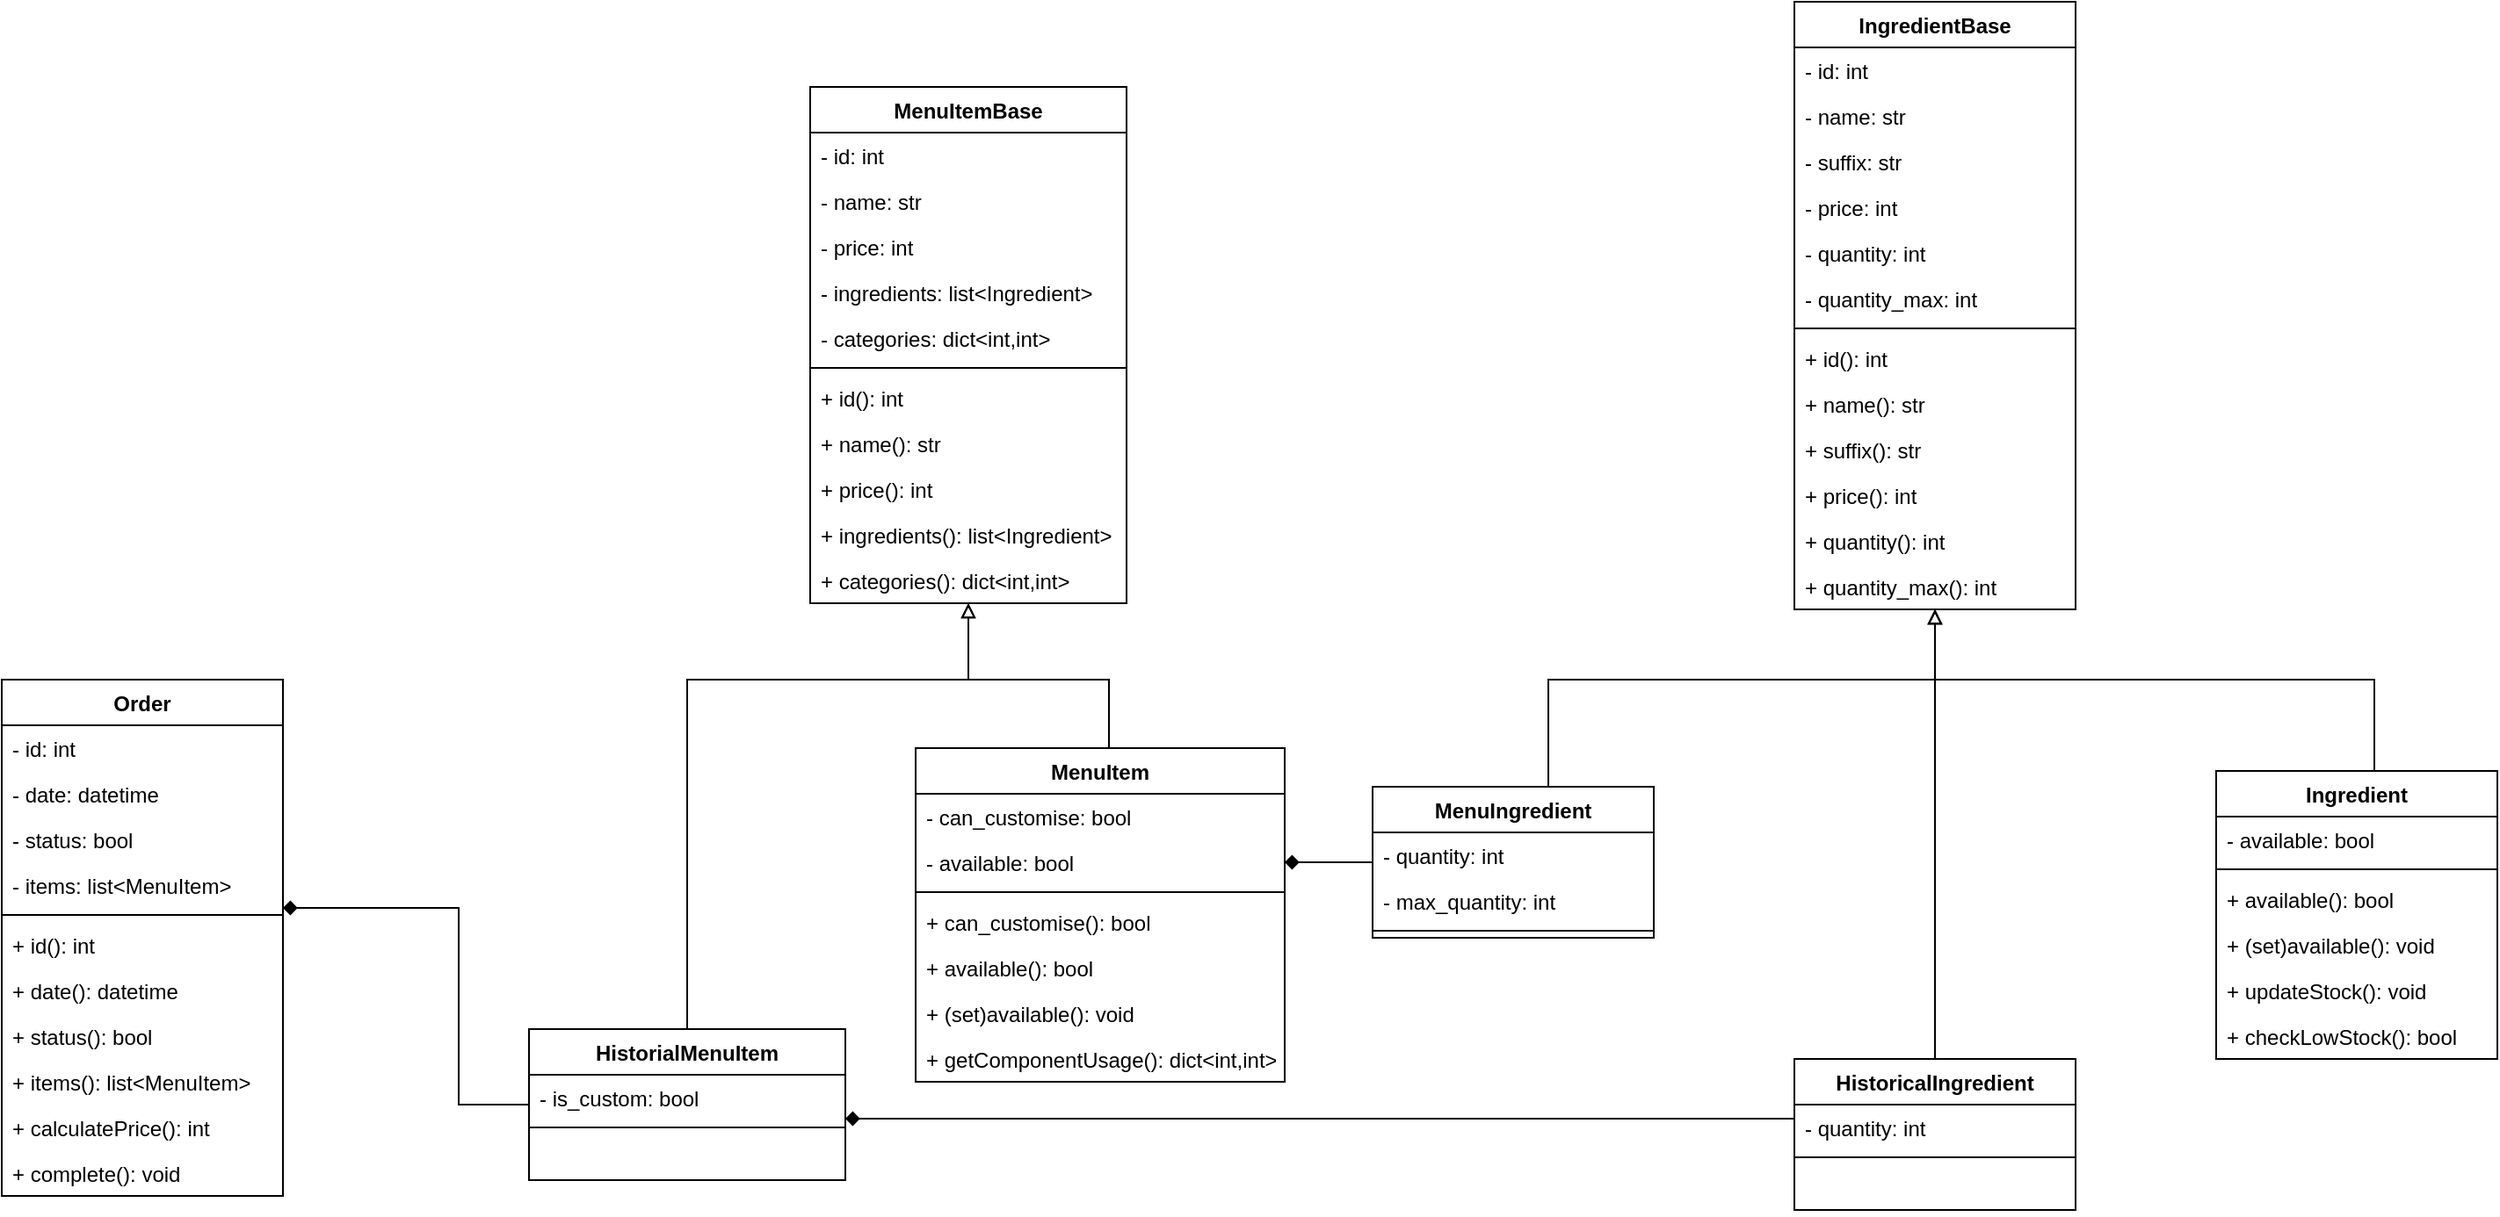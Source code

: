 <mxfile version="10.5.0"><diagram id="R5CO9NTkoaggzxSZSLam" name="Page-1"><mxGraphModel dx="2244" dy="1988" grid="1" gridSize="10" guides="1" tooltips="1" connect="1" arrows="1" fold="1" page="1" pageScale="1" pageWidth="850" pageHeight="1100" math="0" shadow="0"><root><mxCell id="0"/><mxCell id="1" parent="0"/><mxCell id="pzDrqrzyv5mnklr1Wu6k-149" style="edgeStyle=orthogonalEdgeStyle;rounded=0;orthogonalLoop=1;jettySize=auto;html=1;startArrow=diamond;startFill=1;endArrow=none;endFill=0;" parent="1" source="jo1ma1c6q6qeuSDBUXJ--1" target="pzDrqrzyv5mnklr1Wu6k-24" edge="1"><mxGeometry relative="1" as="geometry"><Array as="points"><mxPoint x="120" y="490"/><mxPoint x="120" y="602"/></Array></mxGeometry></mxCell><mxCell id="jo1ma1c6q6qeuSDBUXJ--1" value="Order" style="swimlane;fontStyle=1;align=center;verticalAlign=top;childLayout=stackLayout;horizontal=1;startSize=26;horizontalStack=0;resizeParent=1;resizeParentMax=0;resizeLast=0;collapsible=1;marginBottom=0;" parent="1" vertex="1"><mxGeometry x="-140" y="360" width="160" height="294" as="geometry"/></mxCell><mxCell id="jo1ma1c6q6qeuSDBUXJ--2" value="- id: int" style="text;strokeColor=none;fillColor=none;align=left;verticalAlign=top;spacingLeft=4;spacingRight=4;overflow=hidden;rotatable=0;points=[[0,0.5],[1,0.5]];portConstraint=eastwest;fontStyle=0" parent="jo1ma1c6q6qeuSDBUXJ--1" vertex="1"><mxGeometry y="26" width="160" height="26" as="geometry"/></mxCell><mxCell id="pzDrqrzyv5mnklr1Wu6k-3" value="- date: datetime" style="text;strokeColor=none;fillColor=none;align=left;verticalAlign=top;spacingLeft=4;spacingRight=4;overflow=hidden;rotatable=0;points=[[0,0.5],[1,0.5]];portConstraint=eastwest;fontStyle=0" parent="jo1ma1c6q6qeuSDBUXJ--1" vertex="1"><mxGeometry y="52" width="160" height="26" as="geometry"/></mxCell><mxCell id="pzDrqrzyv5mnklr1Wu6k-4" value="- status: bool" style="text;strokeColor=none;fillColor=none;align=left;verticalAlign=top;spacingLeft=4;spacingRight=4;overflow=hidden;rotatable=0;points=[[0,0.5],[1,0.5]];portConstraint=eastwest;fontStyle=0" parent="jo1ma1c6q6qeuSDBUXJ--1" vertex="1"><mxGeometry y="78" width="160" height="26" as="geometry"/></mxCell><mxCell id="pzDrqrzyv5mnklr1Wu6k-5" value="- items: list&lt;MenuItem&gt;" style="text;strokeColor=none;fillColor=none;align=left;verticalAlign=top;spacingLeft=4;spacingRight=4;overflow=hidden;rotatable=0;points=[[0,0.5],[1,0.5]];portConstraint=eastwest;fontStyle=0" parent="jo1ma1c6q6qeuSDBUXJ--1" vertex="1"><mxGeometry y="104" width="160" height="26" as="geometry"/></mxCell><mxCell id="jo1ma1c6q6qeuSDBUXJ--3" value="" style="line;strokeWidth=1;fillColor=none;align=left;verticalAlign=middle;spacingTop=-1;spacingLeft=3;spacingRight=3;rotatable=0;labelPosition=right;points=[];portConstraint=eastwest;fontStyle=0" parent="jo1ma1c6q6qeuSDBUXJ--1" vertex="1"><mxGeometry y="130" width="160" height="8" as="geometry"/></mxCell><mxCell id="jo1ma1c6q6qeuSDBUXJ--4" value="+ id(): int&#10;" style="text;strokeColor=none;fillColor=none;align=left;verticalAlign=top;spacingLeft=4;spacingRight=4;overflow=hidden;rotatable=0;points=[[0,0.5],[1,0.5]];portConstraint=eastwest;fontStyle=0" parent="jo1ma1c6q6qeuSDBUXJ--1" vertex="1"><mxGeometry y="138" width="160" height="26" as="geometry"/></mxCell><mxCell id="pzDrqrzyv5mnklr1Wu6k-6" value="+ date(): datetime&#10;" style="text;strokeColor=none;fillColor=none;align=left;verticalAlign=top;spacingLeft=4;spacingRight=4;overflow=hidden;rotatable=0;points=[[0,0.5],[1,0.5]];portConstraint=eastwest;fontStyle=0" parent="jo1ma1c6q6qeuSDBUXJ--1" vertex="1"><mxGeometry y="164" width="160" height="26" as="geometry"/></mxCell><mxCell id="pzDrqrzyv5mnklr1Wu6k-7" value="+ status(): bool&#10;" style="text;strokeColor=none;fillColor=none;align=left;verticalAlign=top;spacingLeft=4;spacingRight=4;overflow=hidden;rotatable=0;points=[[0,0.5],[1,0.5]];portConstraint=eastwest;fontStyle=0" parent="jo1ma1c6q6qeuSDBUXJ--1" vertex="1"><mxGeometry y="190" width="160" height="26" as="geometry"/></mxCell><mxCell id="pzDrqrzyv5mnklr1Wu6k-8" value="+ items(): list&lt;MenuItem&gt;&#10;" style="text;strokeColor=none;fillColor=none;align=left;verticalAlign=top;spacingLeft=4;spacingRight=4;overflow=hidden;rotatable=0;points=[[0,0.5],[1,0.5]];portConstraint=eastwest;fontStyle=0" parent="jo1ma1c6q6qeuSDBUXJ--1" vertex="1"><mxGeometry y="216" width="160" height="26" as="geometry"/></mxCell><mxCell id="pzDrqrzyv5mnklr1Wu6k-10" value="+ calculatePrice(): int&#10;" style="text;strokeColor=none;fillColor=none;align=left;verticalAlign=top;spacingLeft=4;spacingRight=4;overflow=hidden;rotatable=0;points=[[0,0.5],[1,0.5]];portConstraint=eastwest;fontStyle=0" parent="jo1ma1c6q6qeuSDBUXJ--1" vertex="1"><mxGeometry y="242" width="160" height="26" as="geometry"/></mxCell><mxCell id="pzDrqrzyv5mnklr1Wu6k-9" value="+ complete(): void&#10;" style="text;strokeColor=none;fillColor=none;align=left;verticalAlign=top;spacingLeft=4;spacingRight=4;overflow=hidden;rotatable=0;points=[[0,0.5],[1,0.5]];portConstraint=eastwest;fontStyle=0" parent="jo1ma1c6q6qeuSDBUXJ--1" vertex="1"><mxGeometry y="268" width="160" height="26" as="geometry"/></mxCell><mxCell id="pzDrqrzyv5mnklr1Wu6k-11" value="MenuItemBase" style="swimlane;fontStyle=1;align=center;verticalAlign=top;childLayout=stackLayout;horizontal=1;startSize=26;horizontalStack=0;resizeParent=1;resizeParentMax=0;resizeLast=0;collapsible=1;marginBottom=0;" parent="1" vertex="1"><mxGeometry x="320" y="22.5" width="180" height="294" as="geometry"/></mxCell><mxCell id="pzDrqrzyv5mnklr1Wu6k-12" value="- id: int" style="text;strokeColor=none;fillColor=none;align=left;verticalAlign=top;spacingLeft=4;spacingRight=4;overflow=hidden;rotatable=0;points=[[0,0.5],[1,0.5]];portConstraint=eastwest;fontStyle=0" parent="pzDrqrzyv5mnklr1Wu6k-11" vertex="1"><mxGeometry y="26" width="180" height="26" as="geometry"/></mxCell><mxCell id="pzDrqrzyv5mnklr1Wu6k-13" value="- name: str" style="text;strokeColor=none;fillColor=none;align=left;verticalAlign=top;spacingLeft=4;spacingRight=4;overflow=hidden;rotatable=0;points=[[0,0.5],[1,0.5]];portConstraint=eastwest;fontStyle=0" parent="pzDrqrzyv5mnklr1Wu6k-11" vertex="1"><mxGeometry y="52" width="180" height="26" as="geometry"/></mxCell><mxCell id="pzDrqrzyv5mnklr1Wu6k-47" value="- price: int" style="text;strokeColor=none;fillColor=none;align=left;verticalAlign=top;spacingLeft=4;spacingRight=4;overflow=hidden;rotatable=0;points=[[0,0.5],[1,0.5]];portConstraint=eastwest;fontStyle=0" parent="pzDrqrzyv5mnklr1Wu6k-11" vertex="1"><mxGeometry y="78" width="180" height="26" as="geometry"/></mxCell><mxCell id="pzDrqrzyv5mnklr1Wu6k-23" value="- ingredients: list&lt;Ingredient&gt;" style="text;strokeColor=none;fillColor=none;align=left;verticalAlign=top;spacingLeft=4;spacingRight=4;overflow=hidden;rotatable=0;points=[[0,0.5],[1,0.5]];portConstraint=eastwest;fontStyle=0" parent="pzDrqrzyv5mnklr1Wu6k-11" vertex="1"><mxGeometry y="104" width="180" height="26" as="geometry"/></mxCell><mxCell id="pzDrqrzyv5mnklr1Wu6k-48" value="- categories: dict&lt;int,int&gt;" style="text;strokeColor=none;fillColor=none;align=left;verticalAlign=top;spacingLeft=4;spacingRight=4;overflow=hidden;rotatable=0;points=[[0,0.5],[1,0.5]];portConstraint=eastwest;fontStyle=0" parent="pzDrqrzyv5mnklr1Wu6k-11" vertex="1"><mxGeometry y="130" width="180" height="26" as="geometry"/></mxCell><mxCell id="pzDrqrzyv5mnklr1Wu6k-16" value="" style="line;strokeWidth=1;fillColor=none;align=left;verticalAlign=middle;spacingTop=-1;spacingLeft=3;spacingRight=3;rotatable=0;labelPosition=right;points=[];portConstraint=eastwest;fontStyle=0" parent="pzDrqrzyv5mnklr1Wu6k-11" vertex="1"><mxGeometry y="156" width="180" height="8" as="geometry"/></mxCell><mxCell id="pzDrqrzyv5mnklr1Wu6k-17" value="+ id(): int&#10;" style="text;strokeColor=none;fillColor=none;align=left;verticalAlign=top;spacingLeft=4;spacingRight=4;overflow=hidden;rotatable=0;points=[[0,0.5],[1,0.5]];portConstraint=eastwest;fontStyle=0" parent="pzDrqrzyv5mnklr1Wu6k-11" vertex="1"><mxGeometry y="164" width="180" height="26" as="geometry"/></mxCell><mxCell id="pzDrqrzyv5mnklr1Wu6k-18" value="+ name(): str&#10;" style="text;strokeColor=none;fillColor=none;align=left;verticalAlign=top;spacingLeft=4;spacingRight=4;overflow=hidden;rotatable=0;points=[[0,0.5],[1,0.5]];portConstraint=eastwest;fontStyle=0" parent="pzDrqrzyv5mnklr1Wu6k-11" vertex="1"><mxGeometry y="190" width="180" height="26" as="geometry"/></mxCell><mxCell id="pzDrqrzyv5mnklr1Wu6k-52" value="+ price(): int&#10;" style="text;strokeColor=none;fillColor=none;align=left;verticalAlign=top;spacingLeft=4;spacingRight=4;overflow=hidden;rotatable=0;points=[[0,0.5],[1,0.5]];portConstraint=eastwest;fontStyle=0" parent="pzDrqrzyv5mnklr1Wu6k-11" vertex="1"><mxGeometry y="216" width="180" height="26" as="geometry"/></mxCell><mxCell id="pzDrqrzyv5mnklr1Wu6k-51" value="+ ingredients(): list&lt;Ingredient&gt;&#10;" style="text;strokeColor=none;fillColor=none;align=left;verticalAlign=top;spacingLeft=4;spacingRight=4;overflow=hidden;rotatable=0;points=[[0,0.5],[1,0.5]];portConstraint=eastwest;fontStyle=0" parent="pzDrqrzyv5mnklr1Wu6k-11" vertex="1"><mxGeometry y="242" width="180" height="26" as="geometry"/></mxCell><mxCell id="pzDrqrzyv5mnklr1Wu6k-22" value="+ categories(): dict&lt;int,int&gt;&#10;" style="text;strokeColor=none;fillColor=none;align=left;verticalAlign=top;spacingLeft=4;spacingRight=4;overflow=hidden;rotatable=0;points=[[0,0.5],[1,0.5]];portConstraint=eastwest;fontStyle=0" parent="pzDrqrzyv5mnklr1Wu6k-11" vertex="1"><mxGeometry y="268" width="180" height="26" as="geometry"/></mxCell><mxCell id="pzDrqrzyv5mnklr1Wu6k-130" style="edgeStyle=orthogonalEdgeStyle;rounded=0;orthogonalLoop=1;jettySize=auto;html=1;startArrow=none;startFill=0;endArrow=block;endFill=0;" parent="1" source="pzDrqrzyv5mnklr1Wu6k-24" target="pzDrqrzyv5mnklr1Wu6k-11" edge="1"><mxGeometry relative="1" as="geometry"><Array as="points"><mxPoint x="250" y="360"/><mxPoint x="410" y="360"/></Array></mxGeometry></mxCell><mxCell id="pzDrqrzyv5mnklr1Wu6k-53" value="IngredientBase" style="swimlane;fontStyle=1;align=center;verticalAlign=top;childLayout=stackLayout;horizontal=1;startSize=26;horizontalStack=0;resizeParent=1;resizeParentMax=0;resizeLast=0;collapsible=1;marginBottom=0;" parent="1" vertex="1"><mxGeometry x="880" y="-26" width="160" height="346" as="geometry"/></mxCell><mxCell id="pzDrqrzyv5mnklr1Wu6k-54" value="- id: int" style="text;strokeColor=none;fillColor=none;align=left;verticalAlign=top;spacingLeft=4;spacingRight=4;overflow=hidden;rotatable=0;points=[[0,0.5],[1,0.5]];portConstraint=eastwest;fontStyle=0" parent="pzDrqrzyv5mnklr1Wu6k-53" vertex="1"><mxGeometry y="26" width="160" height="26" as="geometry"/></mxCell><mxCell id="pzDrqrzyv5mnklr1Wu6k-56" value="- name: str" style="text;strokeColor=none;fillColor=none;align=left;verticalAlign=top;spacingLeft=4;spacingRight=4;overflow=hidden;rotatable=0;points=[[0,0.5],[1,0.5]];portConstraint=eastwest;fontStyle=0" parent="pzDrqrzyv5mnklr1Wu6k-53" vertex="1"><mxGeometry y="52" width="160" height="26" as="geometry"/></mxCell><mxCell id="pzDrqrzyv5mnklr1Wu6k-57" value="- suffix: str" style="text;strokeColor=none;fillColor=none;align=left;verticalAlign=top;spacingLeft=4;spacingRight=4;overflow=hidden;rotatable=0;points=[[0,0.5],[1,0.5]];portConstraint=eastwest;fontStyle=0" parent="pzDrqrzyv5mnklr1Wu6k-53" vertex="1"><mxGeometry y="78" width="160" height="26" as="geometry"/></mxCell><mxCell id="Fae8V0RaoYKOvAbTz8qA-1" value="- price: int" style="text;strokeColor=none;fillColor=none;align=left;verticalAlign=top;spacingLeft=4;spacingRight=4;overflow=hidden;rotatable=0;points=[[0,0.5],[1,0.5]];portConstraint=eastwest;fontStyle=0" vertex="1" parent="pzDrqrzyv5mnklr1Wu6k-53"><mxGeometry y="104" width="160" height="26" as="geometry"/></mxCell><mxCell id="pzDrqrzyv5mnklr1Wu6k-65" value="- quantity: int" style="text;strokeColor=none;fillColor=none;align=left;verticalAlign=top;spacingLeft=4;spacingRight=4;overflow=hidden;rotatable=0;points=[[0,0.5],[1,0.5]];portConstraint=eastwest;fontStyle=0" parent="pzDrqrzyv5mnklr1Wu6k-53" vertex="1"><mxGeometry y="130" width="160" height="26" as="geometry"/></mxCell><mxCell id="pzDrqrzyv5mnklr1Wu6k-66" value="- quantity_max: int" style="text;strokeColor=none;fillColor=none;align=left;verticalAlign=top;spacingLeft=4;spacingRight=4;overflow=hidden;rotatable=0;points=[[0,0.5],[1,0.5]];portConstraint=eastwest;fontStyle=0" parent="pzDrqrzyv5mnklr1Wu6k-53" vertex="1"><mxGeometry y="156" width="160" height="26" as="geometry"/></mxCell><mxCell id="pzDrqrzyv5mnklr1Wu6k-58" value="" style="line;strokeWidth=1;fillColor=none;align=left;verticalAlign=middle;spacingTop=-1;spacingLeft=3;spacingRight=3;rotatable=0;labelPosition=right;points=[];portConstraint=eastwest;fontStyle=0" parent="pzDrqrzyv5mnklr1Wu6k-53" vertex="1"><mxGeometry y="182" width="160" height="8" as="geometry"/></mxCell><mxCell id="pzDrqrzyv5mnklr1Wu6k-59" value="+ id(): int&#10;" style="text;strokeColor=none;fillColor=none;align=left;verticalAlign=top;spacingLeft=4;spacingRight=4;overflow=hidden;rotatable=0;points=[[0,0.5],[1,0.5]];portConstraint=eastwest;fontStyle=0" parent="pzDrqrzyv5mnklr1Wu6k-53" vertex="1"><mxGeometry y="190" width="160" height="26" as="geometry"/></mxCell><mxCell id="pzDrqrzyv5mnklr1Wu6k-61" value="+ name(): str&#10;" style="text;strokeColor=none;fillColor=none;align=left;verticalAlign=top;spacingLeft=4;spacingRight=4;overflow=hidden;rotatable=0;points=[[0,0.5],[1,0.5]];portConstraint=eastwest;fontStyle=0" parent="pzDrqrzyv5mnklr1Wu6k-53" vertex="1"><mxGeometry y="216" width="160" height="26" as="geometry"/></mxCell><mxCell id="pzDrqrzyv5mnklr1Wu6k-67" value="+ suffix(): str&#10;" style="text;strokeColor=none;fillColor=none;align=left;verticalAlign=top;spacingLeft=4;spacingRight=4;overflow=hidden;rotatable=0;points=[[0,0.5],[1,0.5]];portConstraint=eastwest;fontStyle=0" parent="pzDrqrzyv5mnklr1Wu6k-53" vertex="1"><mxGeometry y="242" width="160" height="26" as="geometry"/></mxCell><mxCell id="Fae8V0RaoYKOvAbTz8qA-2" value="+ price(): int&#10;" style="text;strokeColor=none;fillColor=none;align=left;verticalAlign=top;spacingLeft=4;spacingRight=4;overflow=hidden;rotatable=0;points=[[0,0.5],[1,0.5]];portConstraint=eastwest;fontStyle=0" vertex="1" parent="pzDrqrzyv5mnklr1Wu6k-53"><mxGeometry y="268" width="160" height="26" as="geometry"/></mxCell><mxCell id="pzDrqrzyv5mnklr1Wu6k-68" value="+ quantity(): int&#10;" style="text;strokeColor=none;fillColor=none;align=left;verticalAlign=top;spacingLeft=4;spacingRight=4;overflow=hidden;rotatable=0;points=[[0,0.5],[1,0.5]];portConstraint=eastwest;fontStyle=0" parent="pzDrqrzyv5mnklr1Wu6k-53" vertex="1"><mxGeometry y="294" width="160" height="26" as="geometry"/></mxCell><mxCell id="pzDrqrzyv5mnklr1Wu6k-148" value="+ quantity_max(): int&#10;" style="text;strokeColor=none;fillColor=none;align=left;verticalAlign=top;spacingLeft=4;spacingRight=4;overflow=hidden;rotatable=0;points=[[0,0.5],[1,0.5]];portConstraint=eastwest;fontStyle=0" parent="pzDrqrzyv5mnklr1Wu6k-53" vertex="1"><mxGeometry y="320" width="160" height="26" as="geometry"/></mxCell><mxCell id="pzDrqrzyv5mnklr1Wu6k-127" style="edgeStyle=orthogonalEdgeStyle;rounded=0;orthogonalLoop=1;jettySize=auto;html=1;startArrow=none;startFill=0;endArrow=block;endFill=0;" parent="1" source="pzDrqrzyv5mnklr1Wu6k-70" target="pzDrqrzyv5mnklr1Wu6k-53" edge="1"><mxGeometry relative="1" as="geometry"><Array as="points"><mxPoint x="960" y="450"/><mxPoint x="960" y="450"/></Array></mxGeometry></mxCell><mxCell id="pzDrqrzyv5mnklr1Wu6k-70" value="HistoricalIngredient" style="swimlane;fontStyle=1;align=center;verticalAlign=top;childLayout=stackLayout;horizontal=1;startSize=26;horizontalStack=0;resizeParent=1;resizeParentMax=0;resizeLast=0;collapsible=1;marginBottom=0;" parent="1" vertex="1"><mxGeometry x="880" y="576" width="160" height="86" as="geometry"/></mxCell><mxCell id="pzDrqrzyv5mnklr1Wu6k-141" value="- quantity: int" style="text;strokeColor=none;fillColor=none;align=left;verticalAlign=top;spacingLeft=4;spacingRight=4;overflow=hidden;rotatable=0;points=[[0,0.5],[1,0.5]];portConstraint=eastwest;fontStyle=0" parent="pzDrqrzyv5mnklr1Wu6k-70" vertex="1"><mxGeometry y="26" width="160" height="26" as="geometry"/></mxCell><mxCell id="pzDrqrzyv5mnklr1Wu6k-76" value="" style="line;strokeWidth=1;fillColor=none;align=left;verticalAlign=middle;spacingTop=-1;spacingLeft=3;spacingRight=3;rotatable=0;labelPosition=right;points=[];portConstraint=eastwest;fontStyle=0" parent="pzDrqrzyv5mnklr1Wu6k-70" vertex="1"><mxGeometry y="52" width="160" height="8" as="geometry"/></mxCell><mxCell id="pzDrqrzyv5mnklr1Wu6k-81" value="&#10;&#10;" style="text;strokeColor=none;fillColor=none;align=left;verticalAlign=top;spacingLeft=4;spacingRight=4;overflow=hidden;rotatable=0;points=[[0,0.5],[1,0.5]];portConstraint=eastwest;fontStyle=0" parent="pzDrqrzyv5mnklr1Wu6k-70" vertex="1"><mxGeometry y="60" width="160" height="26" as="geometry"/></mxCell><mxCell id="pzDrqrzyv5mnklr1Wu6k-128" style="edgeStyle=orthogonalEdgeStyle;rounded=0;orthogonalLoop=1;jettySize=auto;html=1;startArrow=none;startFill=0;endArrow=block;endFill=0;" parent="1" source="pzDrqrzyv5mnklr1Wu6k-83" target="pzDrqrzyv5mnklr1Wu6k-53" edge="1"><mxGeometry relative="1" as="geometry"><Array as="points"><mxPoint x="1210" y="360"/><mxPoint x="960" y="360"/></Array></mxGeometry></mxCell><mxCell id="pzDrqrzyv5mnklr1Wu6k-83" value="Ingredient" style="swimlane;fontStyle=1;align=center;verticalAlign=top;childLayout=stackLayout;horizontal=1;startSize=26;horizontalStack=0;resizeParent=1;resizeParentMax=0;resizeLast=0;collapsible=1;marginBottom=0;" parent="1" vertex="1"><mxGeometry x="1120" y="412" width="160" height="164" as="geometry"/></mxCell><mxCell id="Fae8V0RaoYKOvAbTz8qA-3" value="- available: bool" style="text;strokeColor=none;fillColor=none;align=left;verticalAlign=top;spacingLeft=4;spacingRight=4;overflow=hidden;rotatable=0;points=[[0,0.5],[1,0.5]];portConstraint=eastwest;fontStyle=0" vertex="1" parent="pzDrqrzyv5mnklr1Wu6k-83"><mxGeometry y="26" width="160" height="26" as="geometry"/></mxCell><mxCell id="pzDrqrzyv5mnklr1Wu6k-89" value="" style="line;strokeWidth=1;fillColor=none;align=left;verticalAlign=middle;spacingTop=-1;spacingLeft=3;spacingRight=3;rotatable=0;labelPosition=right;points=[];portConstraint=eastwest;fontStyle=0" parent="pzDrqrzyv5mnklr1Wu6k-83" vertex="1"><mxGeometry y="52" width="160" height="8" as="geometry"/></mxCell><mxCell id="pzDrqrzyv5mnklr1Wu6k-90" value="+ available(): bool&#10;" style="text;strokeColor=none;fillColor=none;align=left;verticalAlign=top;spacingLeft=4;spacingRight=4;overflow=hidden;rotatable=0;points=[[0,0.5],[1,0.5]];portConstraint=eastwest;fontStyle=0" parent="pzDrqrzyv5mnklr1Wu6k-83" vertex="1"><mxGeometry y="60" width="160" height="26" as="geometry"/></mxCell><mxCell id="Fae8V0RaoYKOvAbTz8qA-4" value="+ (set)available(): void&#10;" style="text;strokeColor=none;fillColor=none;align=left;verticalAlign=top;spacingLeft=4;spacingRight=4;overflow=hidden;rotatable=0;points=[[0,0.5],[1,0.5]];portConstraint=eastwest;fontStyle=0" vertex="1" parent="pzDrqrzyv5mnklr1Wu6k-83"><mxGeometry y="86" width="160" height="26" as="geometry"/></mxCell><mxCell id="pzDrqrzyv5mnklr1Wu6k-101" value="+ updateStock(): void&#10;" style="text;strokeColor=none;fillColor=none;align=left;verticalAlign=top;spacingLeft=4;spacingRight=4;overflow=hidden;rotatable=0;points=[[0,0.5],[1,0.5]];portConstraint=eastwest;fontStyle=0" parent="pzDrqrzyv5mnklr1Wu6k-83" vertex="1"><mxGeometry y="112" width="160" height="26" as="geometry"/></mxCell><mxCell id="pzDrqrzyv5mnklr1Wu6k-92" value="+ checkLowStock(): bool&#10;" style="text;strokeColor=none;fillColor=none;align=left;verticalAlign=top;spacingLeft=4;spacingRight=4;overflow=hidden;rotatable=0;points=[[0,0.5],[1,0.5]];portConstraint=eastwest;fontStyle=0" parent="pzDrqrzyv5mnklr1Wu6k-83" vertex="1"><mxGeometry y="138" width="160" height="26" as="geometry"/></mxCell><mxCell id="pzDrqrzyv5mnklr1Wu6k-131" style="edgeStyle=orthogonalEdgeStyle;rounded=0;orthogonalLoop=1;jettySize=auto;html=1;startArrow=none;startFill=0;endArrow=block;endFill=0;" parent="1" source="pzDrqrzyv5mnklr1Wu6k-95" target="pzDrqrzyv5mnklr1Wu6k-11" edge="1"><mxGeometry relative="1" as="geometry"><Array as="points"><mxPoint x="490" y="360"/><mxPoint x="410" y="360"/></Array></mxGeometry></mxCell><mxCell id="pzDrqrzyv5mnklr1Wu6k-95" value="MenuItem" style="swimlane;fontStyle=1;align=center;verticalAlign=top;childLayout=stackLayout;horizontal=1;startSize=26;horizontalStack=0;resizeParent=1;resizeParentMax=0;resizeLast=0;collapsible=1;marginBottom=0;" parent="1" vertex="1"><mxGeometry x="380" y="399" width="210" height="190" as="geometry"/></mxCell><mxCell id="pzDrqrzyv5mnklr1Wu6k-96" value="- can_customise: bool" style="text;strokeColor=none;fillColor=none;align=left;verticalAlign=top;spacingLeft=4;spacingRight=4;overflow=hidden;rotatable=0;points=[[0,0.5],[1,0.5]];portConstraint=eastwest;fontStyle=0" parent="pzDrqrzyv5mnklr1Wu6k-95" vertex="1"><mxGeometry y="26" width="210" height="26" as="geometry"/></mxCell><mxCell id="pzDrqrzyv5mnklr1Wu6k-46" value="- available: bool" style="text;strokeColor=none;fillColor=none;align=left;verticalAlign=top;spacingLeft=4;spacingRight=4;overflow=hidden;rotatable=0;points=[[0,0.5],[1,0.5]];portConstraint=eastwest;fontStyle=0" parent="pzDrqrzyv5mnklr1Wu6k-95" vertex="1"><mxGeometry y="52" width="210" height="26" as="geometry"/></mxCell><mxCell id="pzDrqrzyv5mnklr1Wu6k-97" value="" style="line;strokeWidth=1;fillColor=none;align=left;verticalAlign=middle;spacingTop=-1;spacingLeft=3;spacingRight=3;rotatable=0;labelPosition=right;points=[];portConstraint=eastwest;fontStyle=0" parent="pzDrqrzyv5mnklr1Wu6k-95" vertex="1"><mxGeometry y="78" width="210" height="8" as="geometry"/></mxCell><mxCell id="pzDrqrzyv5mnklr1Wu6k-118" value="+ can_customise(): bool&#10;" style="text;strokeColor=none;fillColor=none;align=left;verticalAlign=top;spacingLeft=4;spacingRight=4;overflow=hidden;rotatable=0;points=[[0,0.5],[1,0.5]];portConstraint=eastwest;fontStyle=0" parent="pzDrqrzyv5mnklr1Wu6k-95" vertex="1"><mxGeometry y="86" width="210" height="26" as="geometry"/></mxCell><mxCell id="pzDrqrzyv5mnklr1Wu6k-50" value="+ available(): bool&#10;" style="text;strokeColor=none;fillColor=none;align=left;verticalAlign=top;spacingLeft=4;spacingRight=4;overflow=hidden;rotatable=0;points=[[0,0.5],[1,0.5]];portConstraint=eastwest;fontStyle=0" parent="pzDrqrzyv5mnklr1Wu6k-95" vertex="1"><mxGeometry y="112" width="210" height="26" as="geometry"/></mxCell><mxCell id="Fae8V0RaoYKOvAbTz8qA-6" value="+ (set)available(): void&#10;" style="text;strokeColor=none;fillColor=none;align=left;verticalAlign=top;spacingLeft=4;spacingRight=4;overflow=hidden;rotatable=0;points=[[0,0.5],[1,0.5]];portConstraint=eastwest;fontStyle=0" vertex="1" parent="pzDrqrzyv5mnklr1Wu6k-95"><mxGeometry y="138" width="210" height="26" as="geometry"/></mxCell><mxCell id="Fae8V0RaoYKOvAbTz8qA-5" value="+ getComponentUsage(): dict&lt;int,int&gt;&#10;" style="text;strokeColor=none;fillColor=none;align=left;verticalAlign=top;spacingLeft=4;spacingRight=4;overflow=hidden;rotatable=0;points=[[0,0.5],[1,0.5]];portConstraint=eastwest;fontStyle=0" vertex="1" parent="pzDrqrzyv5mnklr1Wu6k-95"><mxGeometry y="164" width="210" height="26" as="geometry"/></mxCell><mxCell id="pzDrqrzyv5mnklr1Wu6k-126" style="edgeStyle=orthogonalEdgeStyle;rounded=0;orthogonalLoop=1;jettySize=auto;html=1;exitX=0.5;exitY=0;exitDx=0;exitDy=0;startArrow=none;startFill=0;endArrow=block;endFill=0;" parent="1" source="pzDrqrzyv5mnklr1Wu6k-108" target="pzDrqrzyv5mnklr1Wu6k-53" edge="1"><mxGeometry relative="1" as="geometry"><Array as="points"><mxPoint x="740" y="360"/><mxPoint x="960" y="360"/></Array></mxGeometry></mxCell><mxCell id="pzDrqrzyv5mnklr1Wu6k-108" value="MenuIngredient" style="swimlane;fontStyle=1;align=center;verticalAlign=top;childLayout=stackLayout;horizontal=1;startSize=26;horizontalStack=0;resizeParent=1;resizeParentMax=0;resizeLast=0;collapsible=1;marginBottom=0;" parent="1" vertex="1"><mxGeometry x="640" y="421" width="160" height="86" as="geometry"/></mxCell><mxCell id="pzDrqrzyv5mnklr1Wu6k-140" value="- quantity: int" style="text;strokeColor=none;fillColor=none;align=left;verticalAlign=top;spacingLeft=4;spacingRight=4;overflow=hidden;rotatable=0;points=[[0,0.5],[1,0.5]];portConstraint=eastwest;fontStyle=0" parent="pzDrqrzyv5mnklr1Wu6k-108" vertex="1"><mxGeometry y="26" width="160" height="26" as="geometry"/></mxCell><mxCell id="pzDrqrzyv5mnklr1Wu6k-139" value="- max_quantity: int" style="text;strokeColor=none;fillColor=none;align=left;verticalAlign=top;spacingLeft=4;spacingRight=4;overflow=hidden;rotatable=0;points=[[0,0.5],[1,0.5]];portConstraint=eastwest;fontStyle=0" parent="pzDrqrzyv5mnklr1Wu6k-108" vertex="1"><mxGeometry y="52" width="160" height="26" as="geometry"/></mxCell><mxCell id="pzDrqrzyv5mnklr1Wu6k-110" value="" style="line;strokeWidth=1;fillColor=none;align=left;verticalAlign=middle;spacingTop=-1;spacingLeft=3;spacingRight=3;rotatable=0;labelPosition=right;points=[];portConstraint=eastwest;fontStyle=0" parent="pzDrqrzyv5mnklr1Wu6k-108" vertex="1"><mxGeometry y="78" width="160" height="8" as="geometry"/></mxCell><mxCell id="pzDrqrzyv5mnklr1Wu6k-132" style="edgeStyle=orthogonalEdgeStyle;rounded=0;orthogonalLoop=1;jettySize=auto;html=1;exitX=1;exitY=0.5;exitDx=0;exitDy=0;startArrow=diamond;startFill=1;endArrow=none;endFill=0;" parent="1" source="pzDrqrzyv5mnklr1Wu6k-46" target="pzDrqrzyv5mnklr1Wu6k-108" edge="1"><mxGeometry relative="1" as="geometry"/></mxCell><mxCell id="pzDrqrzyv5mnklr1Wu6k-134" value="" style="group" parent="1" vertex="1" connectable="0"><mxGeometry x="160" y="559" width="180" height="86" as="geometry"/></mxCell><mxCell id="pzDrqrzyv5mnklr1Wu6k-24" value="HistorialMenuItem" style="swimlane;fontStyle=1;align=center;verticalAlign=top;childLayout=stackLayout;horizontal=1;startSize=26;horizontalStack=0;resizeParent=1;resizeParentMax=0;resizeLast=0;collapsible=1;marginBottom=0;" parent="pzDrqrzyv5mnklr1Wu6k-134" vertex="1"><mxGeometry width="180" height="86" as="geometry"/></mxCell><mxCell id="pzDrqrzyv5mnklr1Wu6k-26" value="- is_custom: bool" style="text;strokeColor=none;fillColor=none;align=left;verticalAlign=top;spacingLeft=4;spacingRight=4;overflow=hidden;rotatable=0;points=[[0,0.5],[1,0.5]];portConstraint=eastwest;fontStyle=0" parent="pzDrqrzyv5mnklr1Wu6k-24" vertex="1"><mxGeometry y="26" width="180" height="26" as="geometry"/></mxCell><mxCell id="pzDrqrzyv5mnklr1Wu6k-28" value="" style="line;strokeWidth=1;fillColor=none;align=left;verticalAlign=middle;spacingTop=-1;spacingLeft=3;spacingRight=3;rotatable=0;labelPosition=right;points=[];portConstraint=eastwest;fontStyle=0" parent="pzDrqrzyv5mnklr1Wu6k-24" vertex="1"><mxGeometry y="52" width="180" height="8" as="geometry"/></mxCell><mxCell id="pzDrqrzyv5mnklr1Wu6k-34" value="&#10;&#10;" style="text;strokeColor=none;fillColor=none;align=left;verticalAlign=top;spacingLeft=4;spacingRight=4;overflow=hidden;rotatable=0;points=[[0,0.5],[1,0.5]];portConstraint=eastwest;fontStyle=0" parent="pzDrqrzyv5mnklr1Wu6k-24" vertex="1"><mxGeometry y="60" width="180" height="26" as="geometry"/></mxCell><mxCell id="pzDrqrzyv5mnklr1Wu6k-136" style="edgeStyle=orthogonalEdgeStyle;rounded=0;orthogonalLoop=1;jettySize=auto;html=1;startArrow=diamond;startFill=1;endArrow=none;endFill=0;" parent="1" source="pzDrqrzyv5mnklr1Wu6k-24" target="pzDrqrzyv5mnklr1Wu6k-70" edge="1"><mxGeometry relative="1" as="geometry"><Array as="points"><mxPoint x="620" y="610"/><mxPoint x="620" y="610"/></Array></mxGeometry></mxCell></root></mxGraphModel></diagram></mxfile>